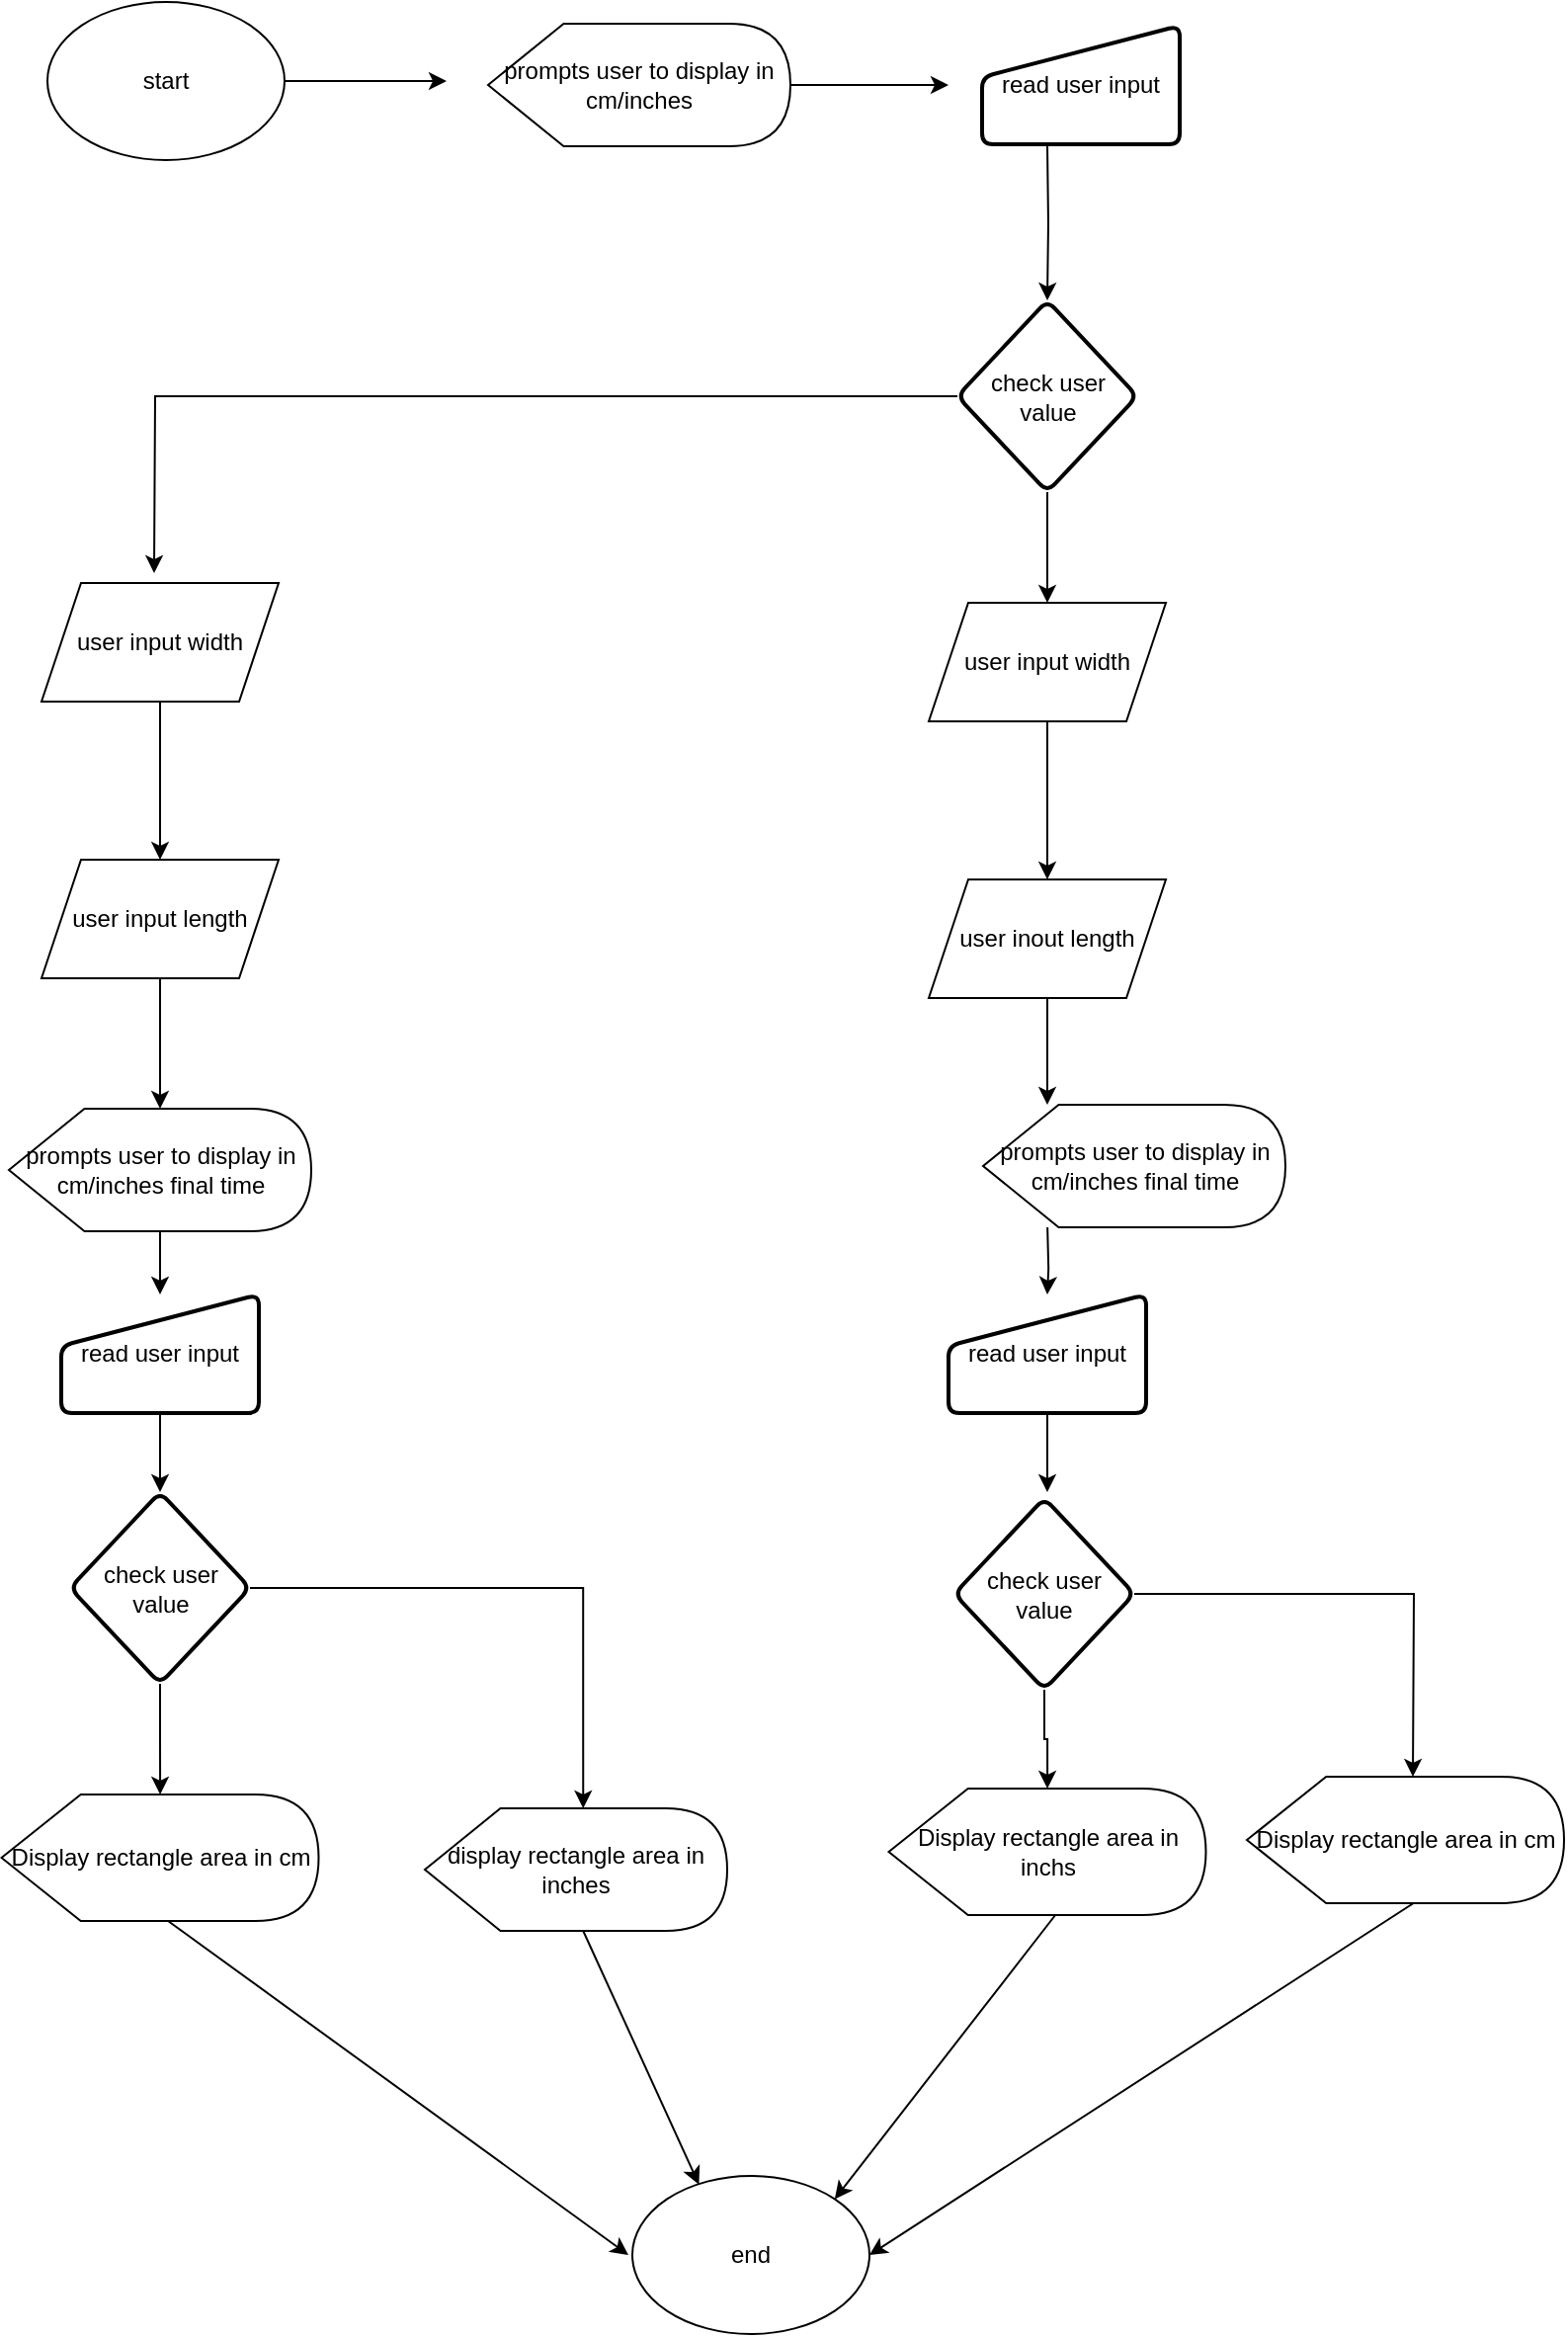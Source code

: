 <mxfile version="21.2.8" type="device">
  <diagram name="Page-1" id="qSoO9OGEpyMeIoAATHfJ">
    <mxGraphModel dx="1060" dy="684" grid="0" gridSize="10" guides="1" tooltips="1" connect="1" arrows="1" fold="1" page="1" pageScale="1" pageWidth="850" pageHeight="1400" math="0" shadow="0">
      <root>
        <mxCell id="0" />
        <mxCell id="1" parent="0" />
        <mxCell id="akvTD7Lf4Zu6DguzQq4Z-4" value="" style="edgeStyle=orthogonalEdgeStyle;rounded=0;orthogonalLoop=1;jettySize=auto;html=1;" edge="1" parent="1">
          <mxGeometry relative="1" as="geometry">
            <mxPoint x="163" y="70" as="sourcePoint" />
            <mxPoint x="262" y="70" as="targetPoint" />
          </mxGeometry>
        </mxCell>
        <mxCell id="akvTD7Lf4Zu6DguzQq4Z-1" value="start" style="ellipse;whiteSpace=wrap;html=1;" vertex="1" parent="1">
          <mxGeometry x="60" y="30" width="120" height="80" as="geometry" />
        </mxCell>
        <mxCell id="akvTD7Lf4Zu6DguzQq4Z-8" value="" style="edgeStyle=orthogonalEdgeStyle;rounded=0;orthogonalLoop=1;jettySize=auto;html=1;" edge="1" parent="1">
          <mxGeometry relative="1" as="geometry">
            <mxPoint x="419.0" y="72" as="sourcePoint" />
            <mxPoint x="516" y="72" as="targetPoint" />
          </mxGeometry>
        </mxCell>
        <mxCell id="akvTD7Lf4Zu6DguzQq4Z-6" value="prompts user to display in cm/inches" style="shape=display;whiteSpace=wrap;html=1;" vertex="1" parent="1">
          <mxGeometry x="283" y="41" width="153" height="62" as="geometry" />
        </mxCell>
        <mxCell id="akvTD7Lf4Zu6DguzQq4Z-10" value="" style="edgeStyle=orthogonalEdgeStyle;rounded=0;orthogonalLoop=1;jettySize=auto;html=1;" edge="1" parent="1" target="akvTD7Lf4Zu6DguzQq4Z-9">
          <mxGeometry relative="1" as="geometry">
            <mxPoint x="566" y="102" as="sourcePoint" />
          </mxGeometry>
        </mxCell>
        <mxCell id="akvTD7Lf4Zu6DguzQq4Z-7" value="read user input" style="html=1;strokeWidth=2;shape=manualInput;whiteSpace=wrap;rounded=1;size=26;arcSize=11;" vertex="1" parent="1">
          <mxGeometry x="533" y="42" width="100" height="60" as="geometry" />
        </mxCell>
        <mxCell id="akvTD7Lf4Zu6DguzQq4Z-13" value="" style="edgeStyle=orthogonalEdgeStyle;rounded=0;orthogonalLoop=1;jettySize=auto;html=1;" edge="1" parent="1" source="akvTD7Lf4Zu6DguzQq4Z-9" target="akvTD7Lf4Zu6DguzQq4Z-12">
          <mxGeometry relative="1" as="geometry" />
        </mxCell>
        <mxCell id="akvTD7Lf4Zu6DguzQq4Z-16" style="edgeStyle=orthogonalEdgeStyle;rounded=0;orthogonalLoop=1;jettySize=auto;html=1;" edge="1" parent="1" source="akvTD7Lf4Zu6DguzQq4Z-9">
          <mxGeometry relative="1" as="geometry">
            <mxPoint x="114" y="319" as="targetPoint" />
          </mxGeometry>
        </mxCell>
        <mxCell id="akvTD7Lf4Zu6DguzQq4Z-9" value="check user value" style="rhombus;whiteSpace=wrap;html=1;strokeWidth=2;rounded=1;arcSize=11;" vertex="1" parent="1">
          <mxGeometry x="520.5" y="181" width="91" height="97" as="geometry" />
        </mxCell>
        <mxCell id="akvTD7Lf4Zu6DguzQq4Z-21" value="" style="edgeStyle=orthogonalEdgeStyle;rounded=0;orthogonalLoop=1;jettySize=auto;html=1;" edge="1" parent="1" source="akvTD7Lf4Zu6DguzQq4Z-12" target="akvTD7Lf4Zu6DguzQq4Z-20">
          <mxGeometry relative="1" as="geometry" />
        </mxCell>
        <mxCell id="akvTD7Lf4Zu6DguzQq4Z-12" value="user input width" style="shape=parallelogram;perimeter=parallelogramPerimeter;whiteSpace=wrap;html=1;fixedSize=1;" vertex="1" parent="1">
          <mxGeometry x="506" y="334" width="120" height="60" as="geometry" />
        </mxCell>
        <mxCell id="akvTD7Lf4Zu6DguzQq4Z-19" value="" style="edgeStyle=orthogonalEdgeStyle;rounded=0;orthogonalLoop=1;jettySize=auto;html=1;" edge="1" parent="1" source="akvTD7Lf4Zu6DguzQq4Z-17" target="akvTD7Lf4Zu6DguzQq4Z-18">
          <mxGeometry relative="1" as="geometry" />
        </mxCell>
        <mxCell id="akvTD7Lf4Zu6DguzQq4Z-17" value="user input width" style="shape=parallelogram;perimeter=parallelogramPerimeter;whiteSpace=wrap;html=1;fixedSize=1;" vertex="1" parent="1">
          <mxGeometry x="57" y="324" width="120" height="60" as="geometry" />
        </mxCell>
        <mxCell id="akvTD7Lf4Zu6DguzQq4Z-25" value="" style="edgeStyle=orthogonalEdgeStyle;rounded=0;orthogonalLoop=1;jettySize=auto;html=1;" edge="1" parent="1" source="akvTD7Lf4Zu6DguzQq4Z-18" target="akvTD7Lf4Zu6DguzQq4Z-23">
          <mxGeometry relative="1" as="geometry" />
        </mxCell>
        <mxCell id="akvTD7Lf4Zu6DguzQq4Z-18" value="user input length" style="shape=parallelogram;perimeter=parallelogramPerimeter;whiteSpace=wrap;html=1;fixedSize=1;" vertex="1" parent="1">
          <mxGeometry x="57" y="464" width="120" height="60" as="geometry" />
        </mxCell>
        <mxCell id="akvTD7Lf4Zu6DguzQq4Z-26" value="" style="edgeStyle=orthogonalEdgeStyle;rounded=0;orthogonalLoop=1;jettySize=auto;html=1;" edge="1" parent="1" source="akvTD7Lf4Zu6DguzQq4Z-20">
          <mxGeometry relative="1" as="geometry">
            <mxPoint x="566" y="588" as="targetPoint" />
          </mxGeometry>
        </mxCell>
        <mxCell id="akvTD7Lf4Zu6DguzQq4Z-20" value="user inout length" style="shape=parallelogram;perimeter=parallelogramPerimeter;whiteSpace=wrap;html=1;fixedSize=1;" vertex="1" parent="1">
          <mxGeometry x="506" y="474" width="120" height="60" as="geometry" />
        </mxCell>
        <mxCell id="akvTD7Lf4Zu6DguzQq4Z-30" value="" style="edgeStyle=orthogonalEdgeStyle;rounded=0;orthogonalLoop=1;jettySize=auto;html=1;" edge="1" parent="1" source="akvTD7Lf4Zu6DguzQq4Z-23" target="akvTD7Lf4Zu6DguzQq4Z-27">
          <mxGeometry relative="1" as="geometry" />
        </mxCell>
        <mxCell id="akvTD7Lf4Zu6DguzQq4Z-23" value="prompts user to display in cm/inches final time" style="shape=display;whiteSpace=wrap;html=1;" vertex="1" parent="1">
          <mxGeometry x="40.5" y="590" width="153" height="62" as="geometry" />
        </mxCell>
        <mxCell id="akvTD7Lf4Zu6DguzQq4Z-29" value="" style="edgeStyle=orthogonalEdgeStyle;rounded=0;orthogonalLoop=1;jettySize=auto;html=1;" edge="1" parent="1" target="akvTD7Lf4Zu6DguzQq4Z-28">
          <mxGeometry relative="1" as="geometry">
            <mxPoint x="566.077" y="650" as="sourcePoint" />
          </mxGeometry>
        </mxCell>
        <mxCell id="akvTD7Lf4Zu6DguzQq4Z-24" value="prompts user to display in cm/inches final time" style="shape=display;whiteSpace=wrap;html=1;" vertex="1" parent="1">
          <mxGeometry x="533.5" y="588" width="153" height="62" as="geometry" />
        </mxCell>
        <mxCell id="akvTD7Lf4Zu6DguzQq4Z-36" value="" style="edgeStyle=orthogonalEdgeStyle;rounded=0;orthogonalLoop=1;jettySize=auto;html=1;" edge="1" parent="1" source="akvTD7Lf4Zu6DguzQq4Z-27" target="akvTD7Lf4Zu6DguzQq4Z-34">
          <mxGeometry relative="1" as="geometry" />
        </mxCell>
        <mxCell id="akvTD7Lf4Zu6DguzQq4Z-27" value="read user input" style="html=1;strokeWidth=2;shape=manualInput;whiteSpace=wrap;rounded=1;size=26;arcSize=11;" vertex="1" parent="1">
          <mxGeometry x="67" y="684" width="100" height="60" as="geometry" />
        </mxCell>
        <mxCell id="akvTD7Lf4Zu6DguzQq4Z-37" value="" style="edgeStyle=orthogonalEdgeStyle;rounded=0;orthogonalLoop=1;jettySize=auto;html=1;" edge="1" parent="1" source="akvTD7Lf4Zu6DguzQq4Z-28">
          <mxGeometry relative="1" as="geometry">
            <mxPoint x="566" y="784.0" as="targetPoint" />
          </mxGeometry>
        </mxCell>
        <mxCell id="akvTD7Lf4Zu6DguzQq4Z-28" value="read user input" style="html=1;strokeWidth=2;shape=manualInput;whiteSpace=wrap;rounded=1;size=26;arcSize=11;" vertex="1" parent="1">
          <mxGeometry x="516" y="684" width="100" height="60" as="geometry" />
        </mxCell>
        <mxCell id="akvTD7Lf4Zu6DguzQq4Z-40" value="" style="edgeStyle=orthogonalEdgeStyle;rounded=0;orthogonalLoop=1;jettySize=auto;html=1;" edge="1" parent="1" source="akvTD7Lf4Zu6DguzQq4Z-34" target="akvTD7Lf4Zu6DguzQq4Z-38">
          <mxGeometry relative="1" as="geometry" />
        </mxCell>
        <mxCell id="akvTD7Lf4Zu6DguzQq4Z-42" style="edgeStyle=orthogonalEdgeStyle;rounded=0;orthogonalLoop=1;jettySize=auto;html=1;entryX=0;entryY=0;entryDx=80.125;entryDy=0;entryPerimeter=0;" edge="1" parent="1" source="akvTD7Lf4Zu6DguzQq4Z-34" target="akvTD7Lf4Zu6DguzQq4Z-41">
          <mxGeometry relative="1" as="geometry">
            <mxPoint x="294.231" y="832.5" as="targetPoint" />
          </mxGeometry>
        </mxCell>
        <mxCell id="akvTD7Lf4Zu6DguzQq4Z-34" value="check user value" style="rhombus;whiteSpace=wrap;html=1;strokeWidth=2;rounded=1;arcSize=11;" vertex="1" parent="1">
          <mxGeometry x="71.5" y="784" width="91" height="97" as="geometry" />
        </mxCell>
        <mxCell id="akvTD7Lf4Zu6DguzQq4Z-46" value="" style="edgeStyle=orthogonalEdgeStyle;rounded=0;orthogonalLoop=1;jettySize=auto;html=1;" edge="1" parent="1" source="akvTD7Lf4Zu6DguzQq4Z-35" target="akvTD7Lf4Zu6DguzQq4Z-45">
          <mxGeometry relative="1" as="geometry" />
        </mxCell>
        <mxCell id="akvTD7Lf4Zu6DguzQq4Z-47" style="edgeStyle=orthogonalEdgeStyle;rounded=0;orthogonalLoop=1;jettySize=auto;html=1;" edge="1" parent="1" source="akvTD7Lf4Zu6DguzQq4Z-35">
          <mxGeometry relative="1" as="geometry">
            <mxPoint x="751" y="928" as="targetPoint" />
          </mxGeometry>
        </mxCell>
        <mxCell id="akvTD7Lf4Zu6DguzQq4Z-35" value="check user value" style="rhombus;whiteSpace=wrap;html=1;strokeWidth=2;rounded=1;arcSize=11;" vertex="1" parent="1">
          <mxGeometry x="519" y="787" width="91" height="97" as="geometry" />
        </mxCell>
        <mxCell id="akvTD7Lf4Zu6DguzQq4Z-38" value="Display rectangle area in cm" style="shape=display;whiteSpace=wrap;html=1;" vertex="1" parent="1">
          <mxGeometry x="36.75" y="937" width="160.5" height="64" as="geometry" />
        </mxCell>
        <mxCell id="akvTD7Lf4Zu6DguzQq4Z-41" value="display rectangle area in inches" style="shape=display;whiteSpace=wrap;html=1;" vertex="1" parent="1">
          <mxGeometry x="251" y="944" width="153" height="62" as="geometry" />
        </mxCell>
        <mxCell id="akvTD7Lf4Zu6DguzQq4Z-43" value="end" style="ellipse;whiteSpace=wrap;html=1;" vertex="1" parent="1">
          <mxGeometry x="356" y="1130" width="120" height="80" as="geometry" />
        </mxCell>
        <mxCell id="akvTD7Lf4Zu6DguzQq4Z-45" value="Display rectangle area in inchs" style="shape=display;whiteSpace=wrap;html=1;" vertex="1" parent="1">
          <mxGeometry x="485.75" y="934" width="160.5" height="64" as="geometry" />
        </mxCell>
        <mxCell id="akvTD7Lf4Zu6DguzQq4Z-48" value="Display rectangle area in cm" style="shape=display;whiteSpace=wrap;html=1;" vertex="1" parent="1">
          <mxGeometry x="667" y="928" width="160.5" height="64" as="geometry" />
        </mxCell>
        <mxCell id="akvTD7Lf4Zu6DguzQq4Z-52" value="" style="endArrow=classic;html=1;rounded=0;exitX=0;exitY=0;exitDx=84.312;exitDy=64;exitPerimeter=0;" edge="1" parent="1" source="akvTD7Lf4Zu6DguzQq4Z-38">
          <mxGeometry width="50" height="50" relative="1" as="geometry">
            <mxPoint x="169" y="1164" as="sourcePoint" />
            <mxPoint x="354" y="1170" as="targetPoint" />
          </mxGeometry>
        </mxCell>
        <mxCell id="akvTD7Lf4Zu6DguzQq4Z-53" value="" style="endArrow=classic;html=1;rounded=0;entryX=0.281;entryY=0.054;entryDx=0;entryDy=0;entryPerimeter=0;exitX=0;exitY=0;exitDx=80.125;exitDy=62.0;exitPerimeter=0;" edge="1" parent="1" source="akvTD7Lf4Zu6DguzQq4Z-41" target="akvTD7Lf4Zu6DguzQq4Z-43">
          <mxGeometry width="50" height="50" relative="1" as="geometry">
            <mxPoint x="332" y="1072" as="sourcePoint" />
            <mxPoint x="382" y="1022" as="targetPoint" />
          </mxGeometry>
        </mxCell>
        <mxCell id="akvTD7Lf4Zu6DguzQq4Z-55" value="" style="endArrow=classic;html=1;rounded=0;entryX=1;entryY=0;entryDx=0;entryDy=0;exitX=0;exitY=0;exitDx=84.312;exitDy=64;exitPerimeter=0;" edge="1" parent="1" source="akvTD7Lf4Zu6DguzQq4Z-45" target="akvTD7Lf4Zu6DguzQq4Z-43">
          <mxGeometry width="50" height="50" relative="1" as="geometry">
            <mxPoint x="502" y="1064" as="sourcePoint" />
            <mxPoint x="552" y="1014" as="targetPoint" />
          </mxGeometry>
        </mxCell>
        <mxCell id="akvTD7Lf4Zu6DguzQq4Z-57" value="" style="endArrow=classic;html=1;rounded=0;entryX=1;entryY=0.5;entryDx=0;entryDy=0;exitX=0;exitY=0;exitDx=84.312;exitDy=64;exitPerimeter=0;" edge="1" parent="1" source="akvTD7Lf4Zu6DguzQq4Z-48" target="akvTD7Lf4Zu6DguzQq4Z-43">
          <mxGeometry width="50" height="50" relative="1" as="geometry">
            <mxPoint x="660" y="1118" as="sourcePoint" />
            <mxPoint x="710" y="1068" as="targetPoint" />
          </mxGeometry>
        </mxCell>
      </root>
    </mxGraphModel>
  </diagram>
</mxfile>

